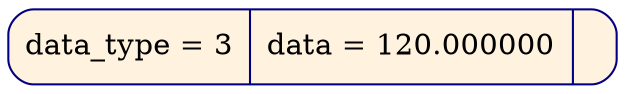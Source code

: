 digraph
{
node [shape = Mrecord, color  = "navy", style = "filled"];
node0x6250000029a8[label = " data_type = 3 | data = 120.000000 | ", fillcolor = "#fff3e0", rank = 0];
}
